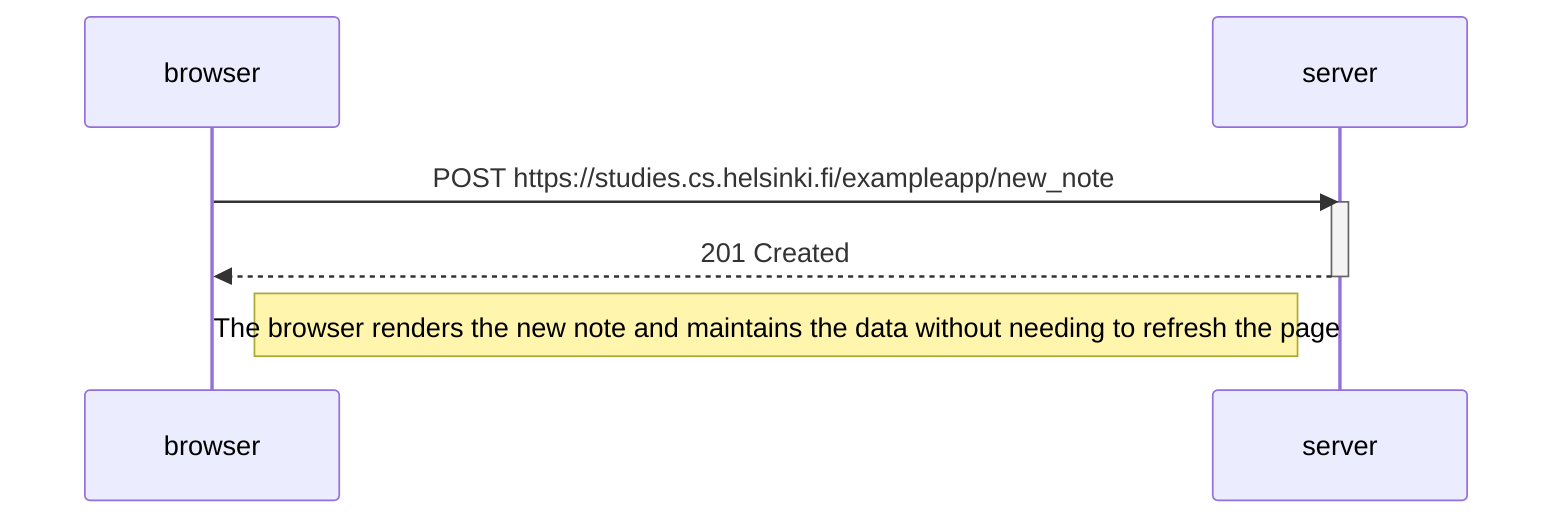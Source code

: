 sequenceDiagram
participant browser
participant server

    browser->>server: POST https://studies.cs.helsinki.fi/exampleapp/new_note
    activate server
    server-->>browser: 201 Created
    deactivate server

    Note right of browser: The browser renders the new note and maintains the data without needing to refresh the page